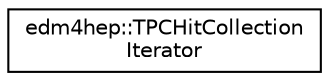 digraph "Graphical Class Hierarchy"
{
 // LATEX_PDF_SIZE
  edge [fontname="Helvetica",fontsize="10",labelfontname="Helvetica",labelfontsize="10"];
  node [fontname="Helvetica",fontsize="10",shape=record];
  rankdir="LR";
  Node0 [label="edm4hep::TPCHitCollection\lIterator",height=0.2,width=0.4,color="black", fillcolor="white", style="filled",URL="$classedm4hep_1_1_t_p_c_hit_collection_iterator.html",tooltip=" "];
}
